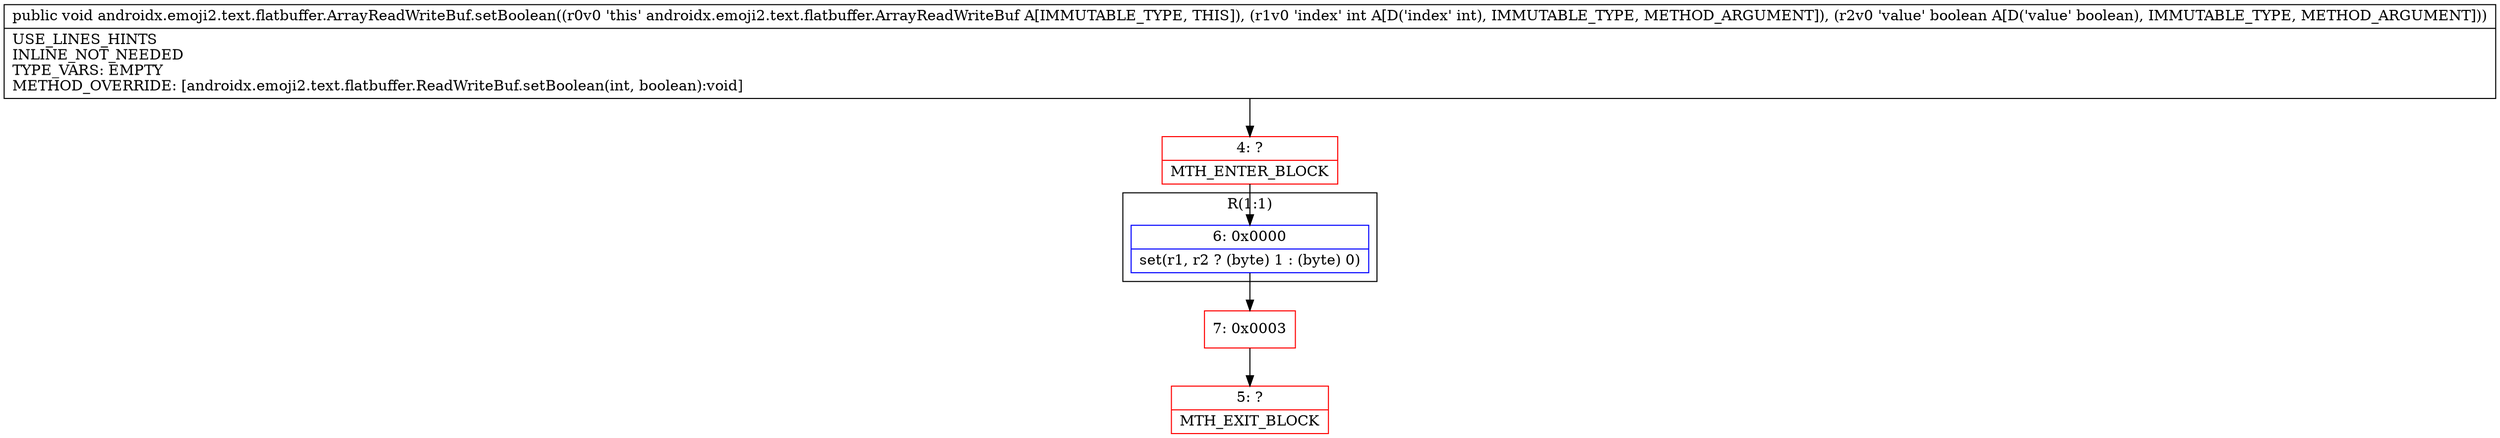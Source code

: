 digraph "CFG forandroidx.emoji2.text.flatbuffer.ArrayReadWriteBuf.setBoolean(IZ)V" {
subgraph cluster_Region_1949127790 {
label = "R(1:1)";
node [shape=record,color=blue];
Node_6 [shape=record,label="{6\:\ 0x0000|set(r1, r2 ? (byte) 1 : (byte) 0)\l}"];
}
Node_4 [shape=record,color=red,label="{4\:\ ?|MTH_ENTER_BLOCK\l}"];
Node_7 [shape=record,color=red,label="{7\:\ 0x0003}"];
Node_5 [shape=record,color=red,label="{5\:\ ?|MTH_EXIT_BLOCK\l}"];
MethodNode[shape=record,label="{public void androidx.emoji2.text.flatbuffer.ArrayReadWriteBuf.setBoolean((r0v0 'this' androidx.emoji2.text.flatbuffer.ArrayReadWriteBuf A[IMMUTABLE_TYPE, THIS]), (r1v0 'index' int A[D('index' int), IMMUTABLE_TYPE, METHOD_ARGUMENT]), (r2v0 'value' boolean A[D('value' boolean), IMMUTABLE_TYPE, METHOD_ARGUMENT]))  | USE_LINES_HINTS\lINLINE_NOT_NEEDED\lTYPE_VARS: EMPTY\lMETHOD_OVERRIDE: [androidx.emoji2.text.flatbuffer.ReadWriteBuf.setBoolean(int, boolean):void]\l}"];
MethodNode -> Node_4;Node_6 -> Node_7;
Node_4 -> Node_6;
Node_7 -> Node_5;
}

